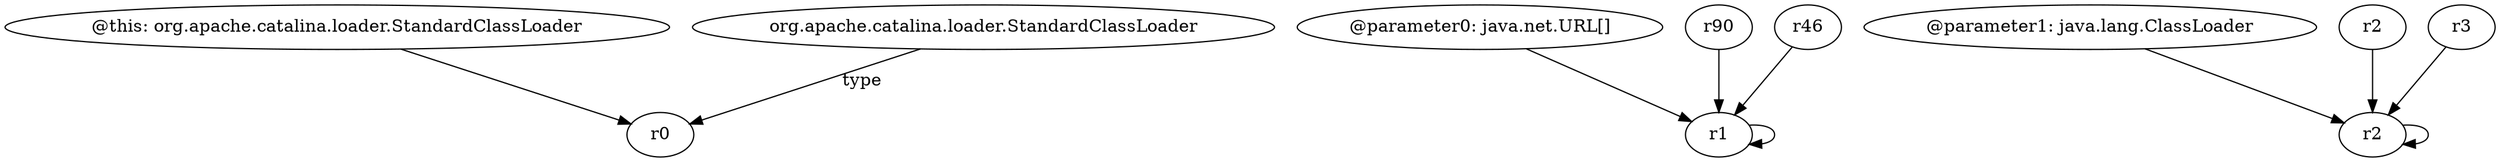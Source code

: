 digraph g {
0[label="@this: org.apache.catalina.loader.StandardClassLoader"]
1[label="r0"]
0->1[label=""]
2[label="@parameter0: java.net.URL[]"]
3[label="r1"]
2->3[label=""]
3->3[label=""]
4[label="@parameter1: java.lang.ClassLoader"]
5[label="r2"]
4->5[label=""]
6[label="r90"]
6->3[label=""]
7[label="r46"]
7->3[label=""]
8[label="r2"]
8->5[label=""]
9[label="r3"]
9->5[label=""]
10[label="org.apache.catalina.loader.StandardClassLoader"]
10->1[label="type"]
5->5[label=""]
}